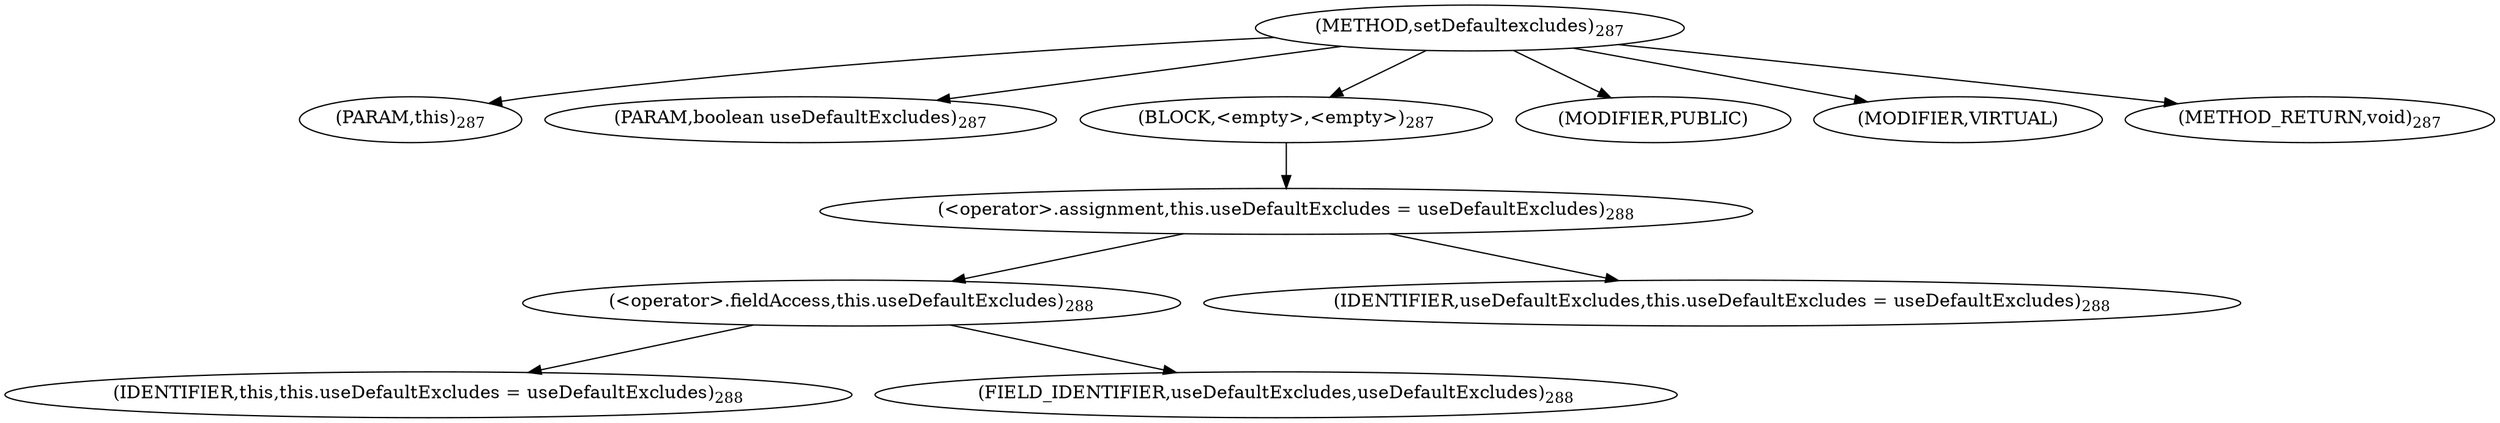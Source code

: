 digraph "setDefaultexcludes" {  
"876" [label = <(METHOD,setDefaultexcludes)<SUB>287</SUB>> ]
"114" [label = <(PARAM,this)<SUB>287</SUB>> ]
"877" [label = <(PARAM,boolean useDefaultExcludes)<SUB>287</SUB>> ]
"878" [label = <(BLOCK,&lt;empty&gt;,&lt;empty&gt;)<SUB>287</SUB>> ]
"879" [label = <(&lt;operator&gt;.assignment,this.useDefaultExcludes = useDefaultExcludes)<SUB>288</SUB>> ]
"880" [label = <(&lt;operator&gt;.fieldAccess,this.useDefaultExcludes)<SUB>288</SUB>> ]
"113" [label = <(IDENTIFIER,this,this.useDefaultExcludes = useDefaultExcludes)<SUB>288</SUB>> ]
"881" [label = <(FIELD_IDENTIFIER,useDefaultExcludes,useDefaultExcludes)<SUB>288</SUB>> ]
"882" [label = <(IDENTIFIER,useDefaultExcludes,this.useDefaultExcludes = useDefaultExcludes)<SUB>288</SUB>> ]
"883" [label = <(MODIFIER,PUBLIC)> ]
"884" [label = <(MODIFIER,VIRTUAL)> ]
"885" [label = <(METHOD_RETURN,void)<SUB>287</SUB>> ]
  "876" -> "114" 
  "876" -> "877" 
  "876" -> "878" 
  "876" -> "883" 
  "876" -> "884" 
  "876" -> "885" 
  "878" -> "879" 
  "879" -> "880" 
  "879" -> "882" 
  "880" -> "113" 
  "880" -> "881" 
}
